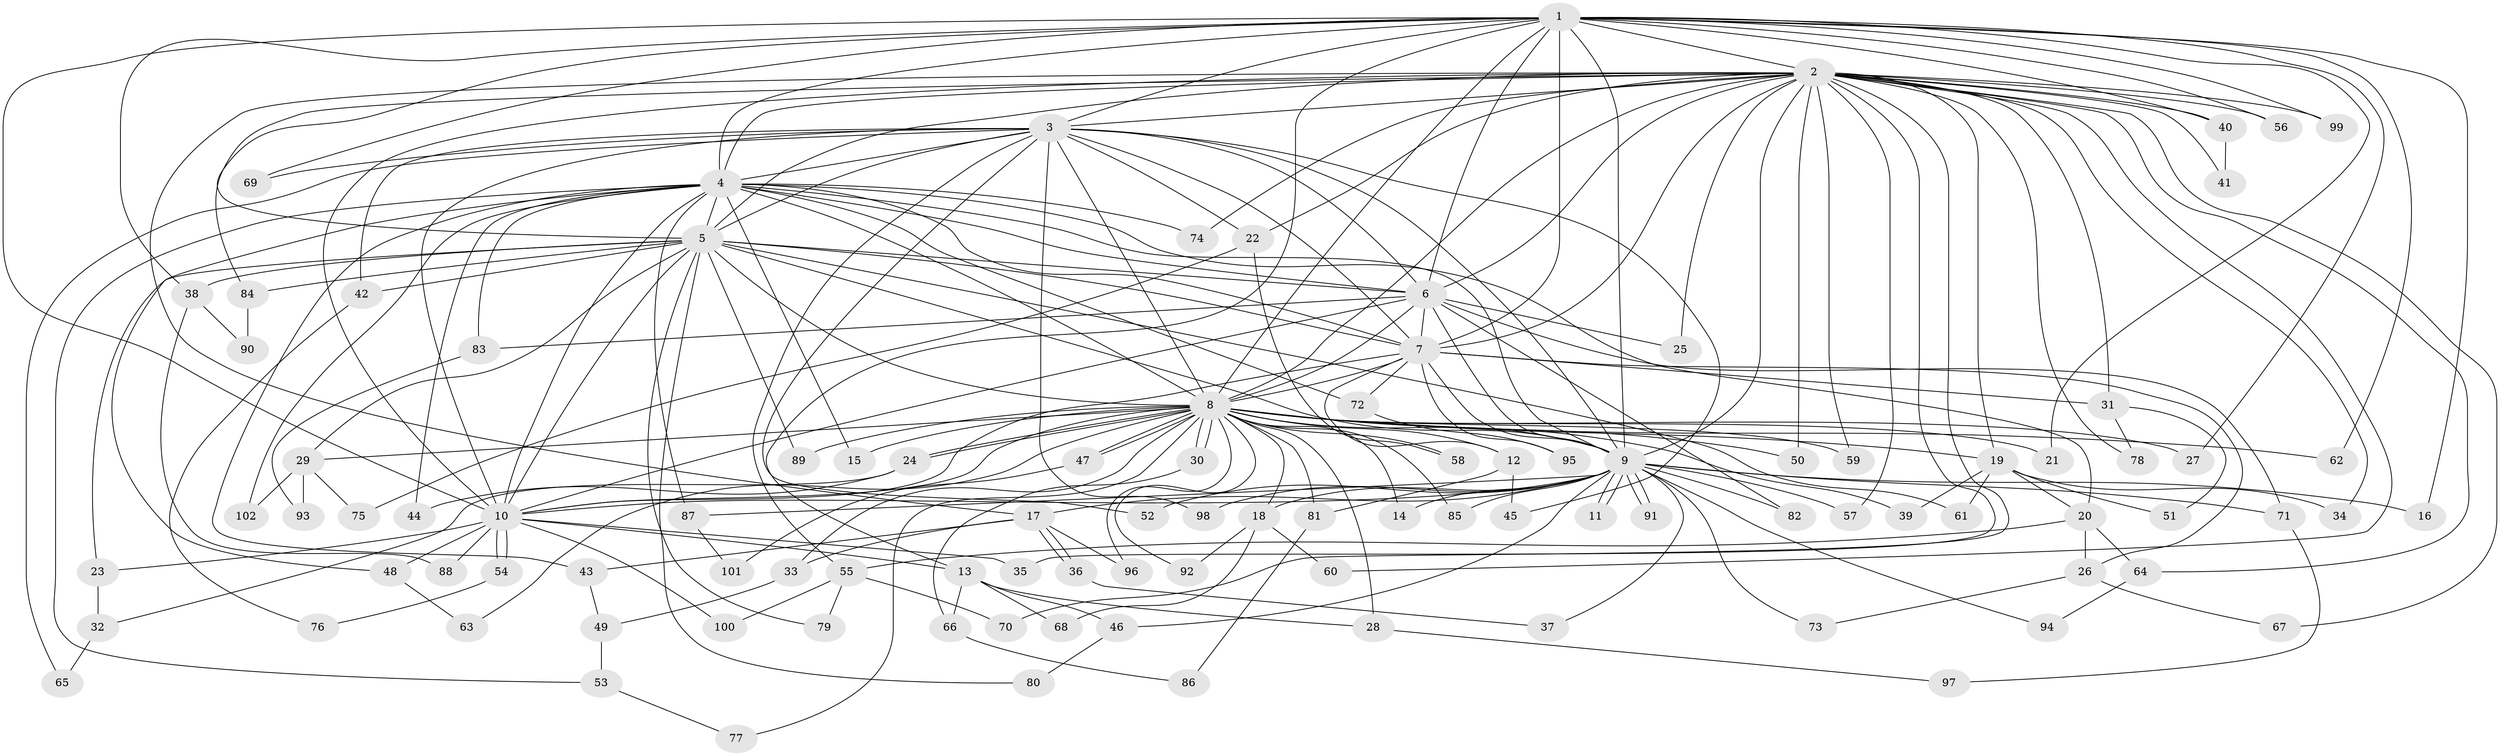 // Generated by graph-tools (version 1.1) at 2025/44/03/09/25 04:44:14]
// undirected, 102 vertices, 229 edges
graph export_dot {
graph [start="1"]
  node [color=gray90,style=filled];
  1;
  2;
  3;
  4;
  5;
  6;
  7;
  8;
  9;
  10;
  11;
  12;
  13;
  14;
  15;
  16;
  17;
  18;
  19;
  20;
  21;
  22;
  23;
  24;
  25;
  26;
  27;
  28;
  29;
  30;
  31;
  32;
  33;
  34;
  35;
  36;
  37;
  38;
  39;
  40;
  41;
  42;
  43;
  44;
  45;
  46;
  47;
  48;
  49;
  50;
  51;
  52;
  53;
  54;
  55;
  56;
  57;
  58;
  59;
  60;
  61;
  62;
  63;
  64;
  65;
  66;
  67;
  68;
  69;
  70;
  71;
  72;
  73;
  74;
  75;
  76;
  77;
  78;
  79;
  80;
  81;
  82;
  83;
  84;
  85;
  86;
  87;
  88;
  89;
  90;
  91;
  92;
  93;
  94;
  95;
  96;
  97;
  98;
  99;
  100;
  101;
  102;
  1 -- 2;
  1 -- 3;
  1 -- 4;
  1 -- 5;
  1 -- 6;
  1 -- 7;
  1 -- 8;
  1 -- 9;
  1 -- 10;
  1 -- 13;
  1 -- 16;
  1 -- 21;
  1 -- 27;
  1 -- 38;
  1 -- 40;
  1 -- 56;
  1 -- 62;
  1 -- 69;
  1 -- 99;
  2 -- 3;
  2 -- 4;
  2 -- 5;
  2 -- 6;
  2 -- 7;
  2 -- 8;
  2 -- 9;
  2 -- 10;
  2 -- 17;
  2 -- 19;
  2 -- 22;
  2 -- 25;
  2 -- 31;
  2 -- 34;
  2 -- 35;
  2 -- 40;
  2 -- 41;
  2 -- 50;
  2 -- 56;
  2 -- 57;
  2 -- 59;
  2 -- 60;
  2 -- 64;
  2 -- 67;
  2 -- 70;
  2 -- 74;
  2 -- 78;
  2 -- 84;
  2 -- 99;
  3 -- 4;
  3 -- 5;
  3 -- 6;
  3 -- 7;
  3 -- 8;
  3 -- 9;
  3 -- 10;
  3 -- 22;
  3 -- 42;
  3 -- 45;
  3 -- 52;
  3 -- 55;
  3 -- 65;
  3 -- 69;
  3 -- 98;
  4 -- 5;
  4 -- 6;
  4 -- 7;
  4 -- 8;
  4 -- 9;
  4 -- 10;
  4 -- 15;
  4 -- 20;
  4 -- 43;
  4 -- 44;
  4 -- 48;
  4 -- 53;
  4 -- 72;
  4 -- 74;
  4 -- 83;
  4 -- 87;
  4 -- 102;
  5 -- 6;
  5 -- 7;
  5 -- 8;
  5 -- 9;
  5 -- 10;
  5 -- 23;
  5 -- 29;
  5 -- 38;
  5 -- 42;
  5 -- 61;
  5 -- 79;
  5 -- 80;
  5 -- 84;
  5 -- 89;
  6 -- 7;
  6 -- 8;
  6 -- 9;
  6 -- 10;
  6 -- 25;
  6 -- 71;
  6 -- 82;
  6 -- 83;
  7 -- 8;
  7 -- 9;
  7 -- 10;
  7 -- 12;
  7 -- 26;
  7 -- 31;
  7 -- 72;
  7 -- 95;
  8 -- 9;
  8 -- 10;
  8 -- 12;
  8 -- 14;
  8 -- 15;
  8 -- 18;
  8 -- 19;
  8 -- 21;
  8 -- 24;
  8 -- 24;
  8 -- 27;
  8 -- 28;
  8 -- 29;
  8 -- 30;
  8 -- 30;
  8 -- 33;
  8 -- 39;
  8 -- 47;
  8 -- 47;
  8 -- 50;
  8 -- 58;
  8 -- 59;
  8 -- 62;
  8 -- 63;
  8 -- 77;
  8 -- 81;
  8 -- 85;
  8 -- 89;
  8 -- 92;
  8 -- 96;
  9 -- 10;
  9 -- 11;
  9 -- 11;
  9 -- 14;
  9 -- 16;
  9 -- 17;
  9 -- 18;
  9 -- 37;
  9 -- 46;
  9 -- 52;
  9 -- 57;
  9 -- 71;
  9 -- 73;
  9 -- 82;
  9 -- 85;
  9 -- 87;
  9 -- 91;
  9 -- 91;
  9 -- 94;
  9 -- 98;
  10 -- 13;
  10 -- 23;
  10 -- 35;
  10 -- 48;
  10 -- 54;
  10 -- 54;
  10 -- 88;
  10 -- 100;
  12 -- 45;
  12 -- 81;
  13 -- 28;
  13 -- 46;
  13 -- 66;
  13 -- 68;
  17 -- 33;
  17 -- 36;
  17 -- 36;
  17 -- 43;
  17 -- 96;
  18 -- 60;
  18 -- 68;
  18 -- 92;
  19 -- 20;
  19 -- 34;
  19 -- 39;
  19 -- 51;
  19 -- 61;
  20 -- 26;
  20 -- 55;
  20 -- 64;
  22 -- 58;
  22 -- 75;
  23 -- 32;
  24 -- 32;
  24 -- 44;
  26 -- 67;
  26 -- 73;
  28 -- 97;
  29 -- 75;
  29 -- 93;
  29 -- 102;
  30 -- 66;
  31 -- 51;
  31 -- 78;
  32 -- 65;
  33 -- 49;
  36 -- 37;
  38 -- 88;
  38 -- 90;
  40 -- 41;
  42 -- 76;
  43 -- 49;
  46 -- 80;
  47 -- 101;
  48 -- 63;
  49 -- 53;
  53 -- 77;
  54 -- 76;
  55 -- 70;
  55 -- 79;
  55 -- 100;
  64 -- 94;
  66 -- 86;
  71 -- 97;
  72 -- 95;
  81 -- 86;
  83 -- 93;
  84 -- 90;
  87 -- 101;
}
